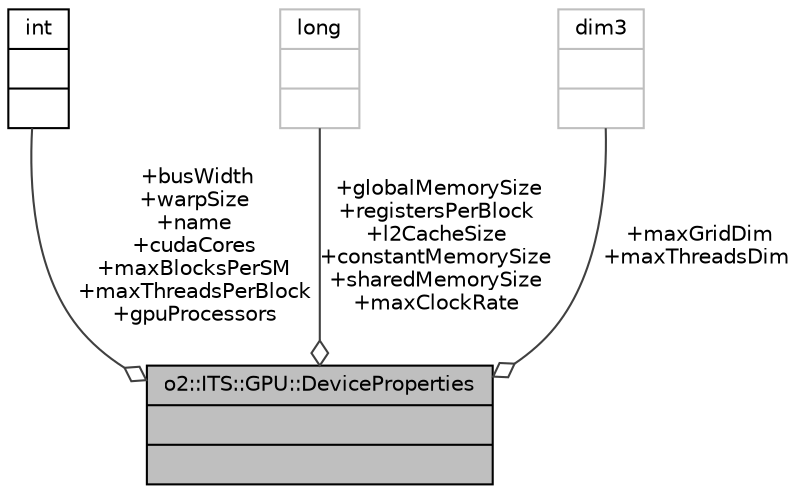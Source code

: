 digraph "o2::ITS::GPU::DeviceProperties"
{
 // INTERACTIVE_SVG=YES
  bgcolor="transparent";
  edge [fontname="Helvetica",fontsize="10",labelfontname="Helvetica",labelfontsize="10"];
  node [fontname="Helvetica",fontsize="10",shape=record];
  Node1 [label="{o2::ITS::GPU::DeviceProperties\n||}",height=0.2,width=0.4,color="black", fillcolor="grey75", style="filled" fontcolor="black"];
  Node2 -> Node1 [color="grey25",fontsize="10",style="solid",label=" +busWidth\n+warpSize\n+name\n+cudaCores\n+maxBlocksPerSM\n+maxThreadsPerBlock\n+gpuProcessors" ,arrowhead="odiamond",fontname="Helvetica"];
  Node2 [label="{int\n||}",height=0.2,width=0.4,color="black",URL="$d1/da0/classint.html"];
  Node3 -> Node1 [color="grey25",fontsize="10",style="solid",label=" +globalMemorySize\n+registersPerBlock\n+l2CacheSize\n+constantMemorySize\n+sharedMemorySize\n+maxClockRate" ,arrowhead="odiamond",fontname="Helvetica"];
  Node3 [label="{long\n||}",height=0.2,width=0.4,color="grey75"];
  Node4 -> Node1 [color="grey25",fontsize="10",style="solid",label=" +maxGridDim\n+maxThreadsDim" ,arrowhead="odiamond",fontname="Helvetica"];
  Node4 [label="{dim3\n||}",height=0.2,width=0.4,color="grey75"];
}
